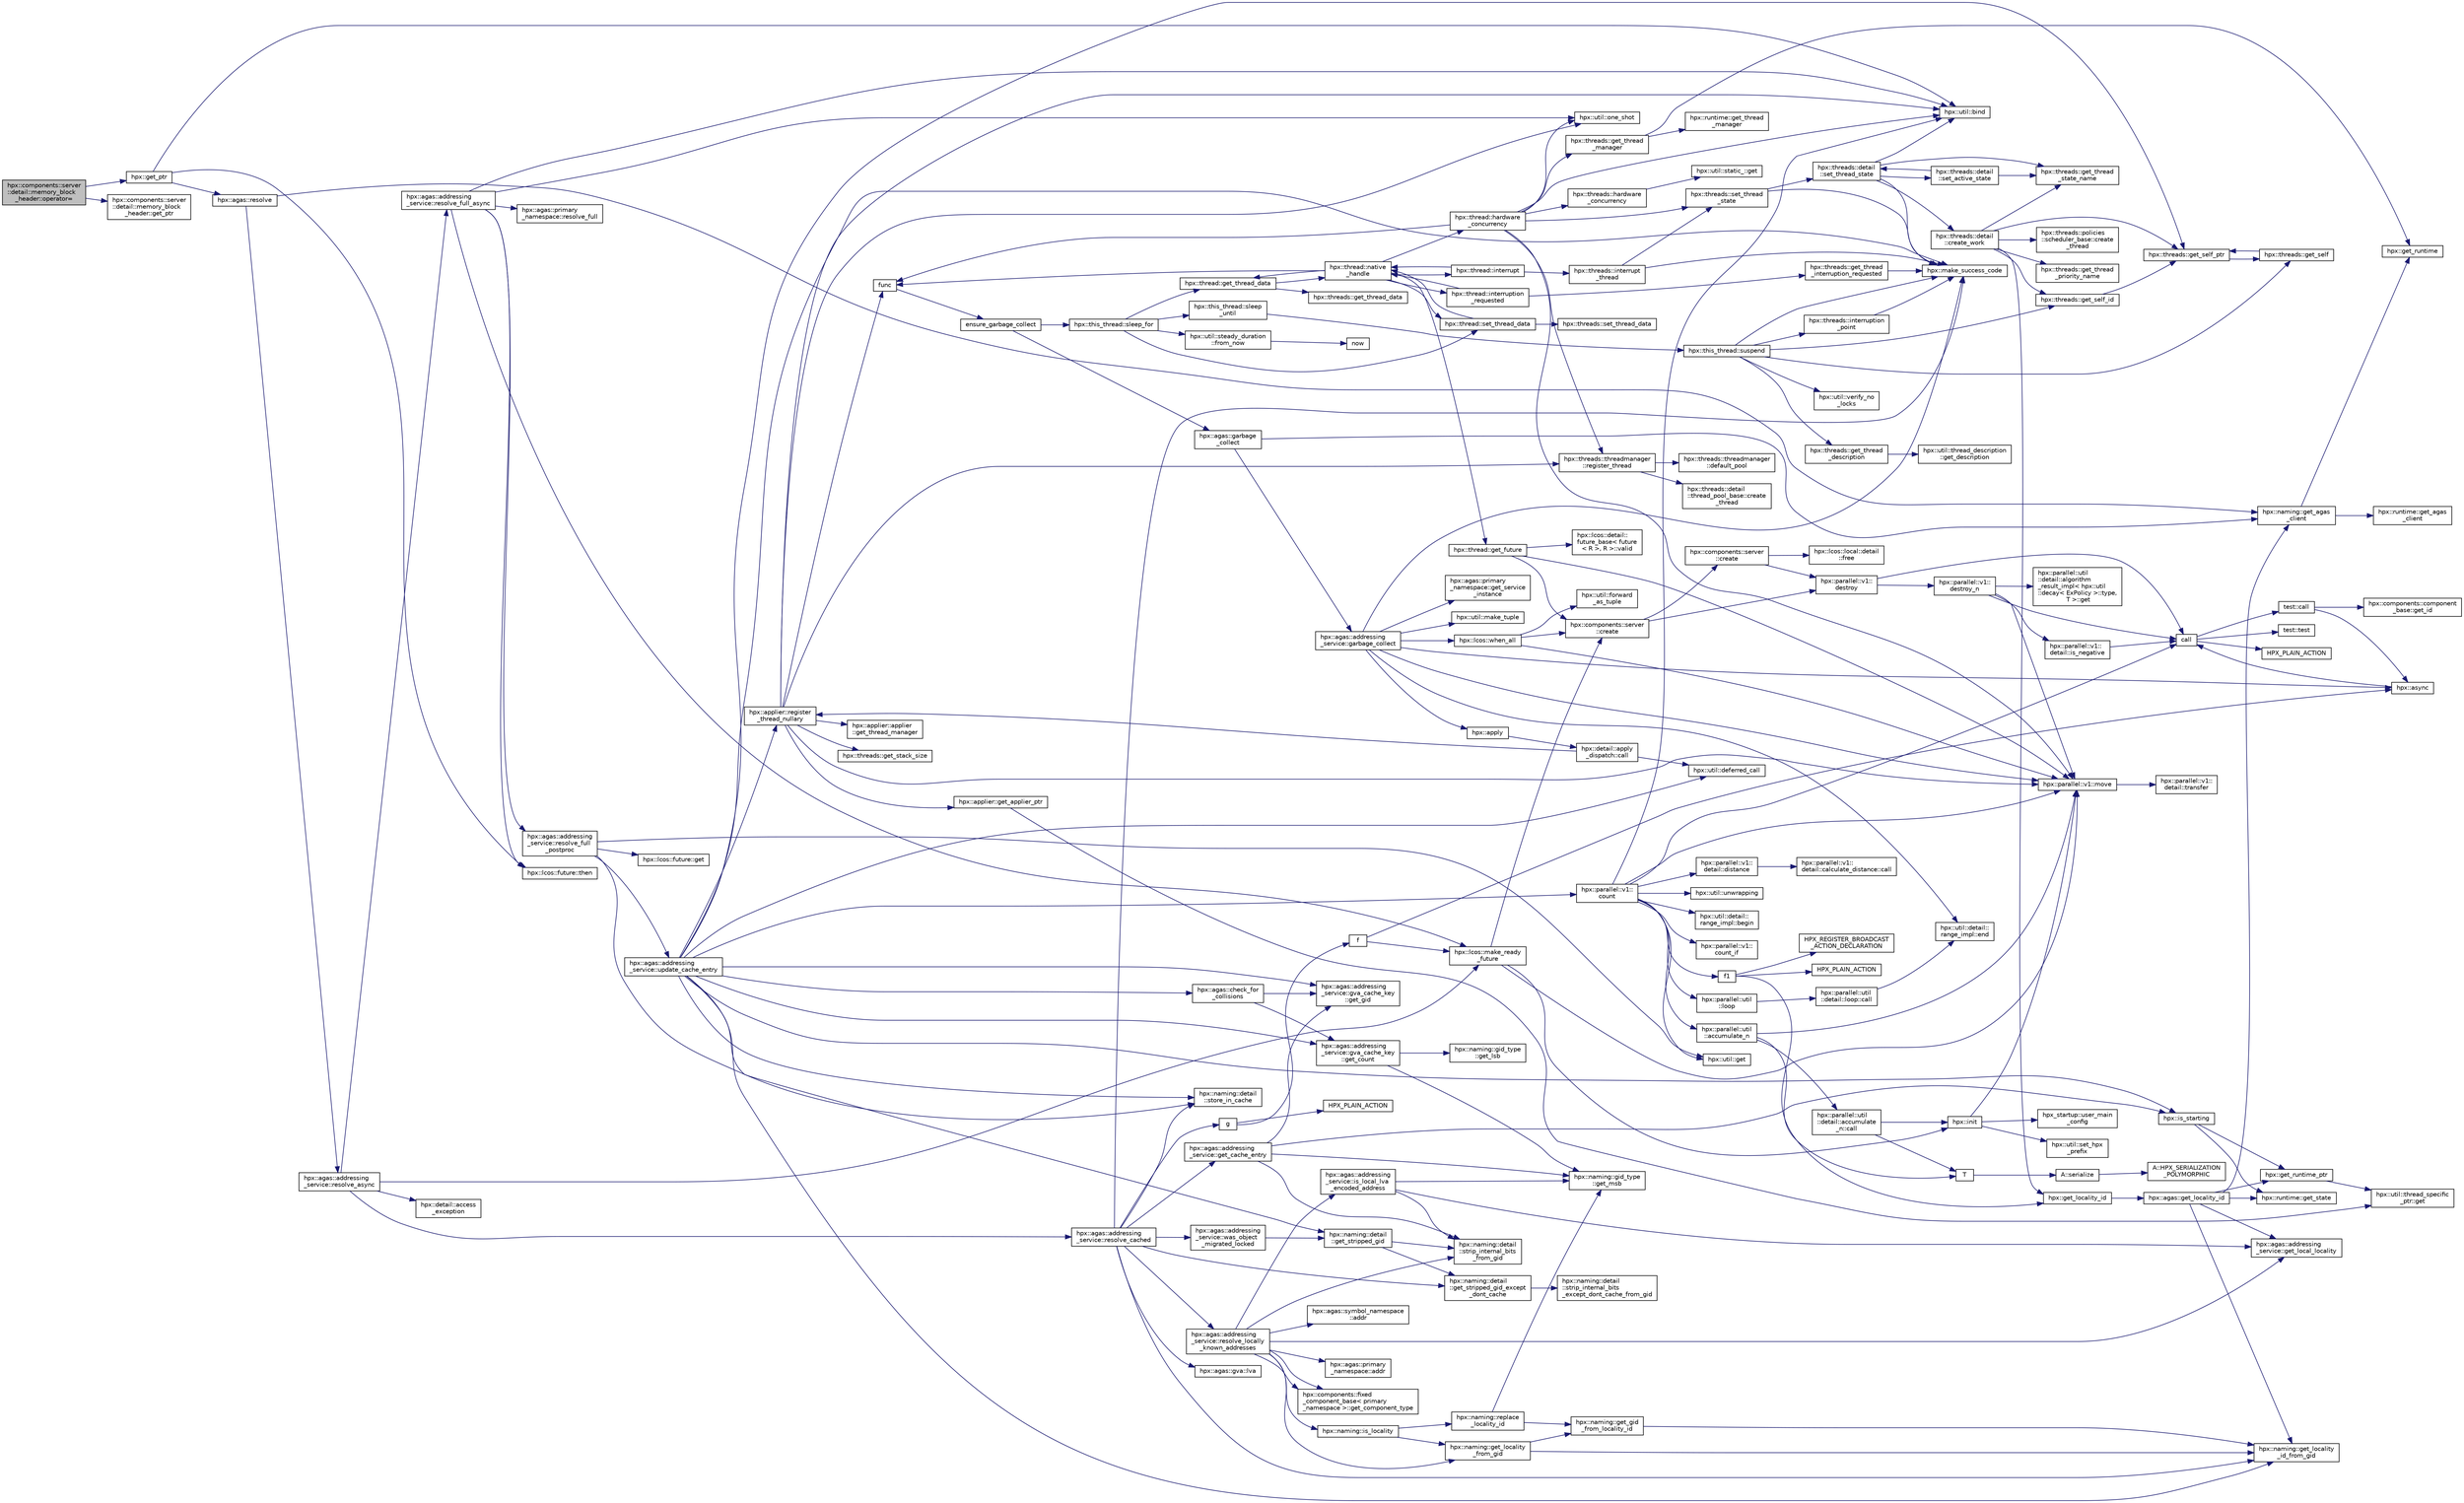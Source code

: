 digraph "hpx::components::server::detail::memory_block_header::operator="
{
  edge [fontname="Helvetica",fontsize="10",labelfontname="Helvetica",labelfontsize="10"];
  node [fontname="Helvetica",fontsize="10",shape=record];
  rankdir="LR";
  Node596 [label="hpx::components::server\l::detail::memory_block\l_header::operator=",height=0.2,width=0.4,color="black", fillcolor="grey75", style="filled", fontcolor="black"];
  Node596 -> Node597 [color="midnightblue",fontsize="10",style="solid",fontname="Helvetica"];
  Node597 [label="hpx::get_ptr",height=0.2,width=0.4,color="black", fillcolor="white", style="filled",URL="$d8/d83/namespacehpx.html#aeb814737de830a2e8e340ca052d5ebfa",tooltip="Returns a future referring to the pointer to the underlying memory of a component. "];
  Node597 -> Node598 [color="midnightblue",fontsize="10",style="solid",fontname="Helvetica"];
  Node598 [label="hpx::agas::resolve",height=0.2,width=0.4,color="black", fillcolor="white", style="filled",URL="$dc/d54/namespacehpx_1_1agas.html#aa3252ce39fbc229439bb0d85875b01fb"];
  Node598 -> Node599 [color="midnightblue",fontsize="10",style="solid",fontname="Helvetica"];
  Node599 [label="hpx::naming::get_agas\l_client",height=0.2,width=0.4,color="black", fillcolor="white", style="filled",URL="$d4/dc9/namespacehpx_1_1naming.html#a0408fffd5d34b620712a801b0ae3b032"];
  Node599 -> Node600 [color="midnightblue",fontsize="10",style="solid",fontname="Helvetica"];
  Node600 [label="hpx::get_runtime",height=0.2,width=0.4,color="black", fillcolor="white", style="filled",URL="$d8/d83/namespacehpx.html#aef902cc6c7dd3b9fbadf34d1e850a070"];
  Node599 -> Node601 [color="midnightblue",fontsize="10",style="solid",fontname="Helvetica"];
  Node601 [label="hpx::runtime::get_agas\l_client",height=0.2,width=0.4,color="black", fillcolor="white", style="filled",URL="$d0/d7b/classhpx_1_1runtime.html#aeb5dddd30d6b9861669af8ad44d1a96a"];
  Node598 -> Node602 [color="midnightblue",fontsize="10",style="solid",fontname="Helvetica"];
  Node602 [label="hpx::agas::addressing\l_service::resolve_async",height=0.2,width=0.4,color="black", fillcolor="white", style="filled",URL="$db/d58/structhpx_1_1agas_1_1addressing__service.html#a3344990e7d5c255f51bf89a8fb2828eb"];
  Node602 -> Node603 [color="midnightblue",fontsize="10",style="solid",fontname="Helvetica"];
  Node603 [label="hpx::lcos::make_ready\l_future",height=0.2,width=0.4,color="black", fillcolor="white", style="filled",URL="$d2/dc9/namespacehpx_1_1lcos.html#a42997564ddfde91d475b8a2cea8f53e4"];
  Node603 -> Node604 [color="midnightblue",fontsize="10",style="solid",fontname="Helvetica"];
  Node604 [label="hpx::init",height=0.2,width=0.4,color="black", fillcolor="white", style="filled",URL="$d8/d83/namespacehpx.html#a3c694ea960b47c56b33351ba16e3d76b",tooltip="Main entry point for launching the HPX runtime system. "];
  Node604 -> Node605 [color="midnightblue",fontsize="10",style="solid",fontname="Helvetica"];
  Node605 [label="hpx::util::set_hpx\l_prefix",height=0.2,width=0.4,color="black", fillcolor="white", style="filled",URL="$df/dad/namespacehpx_1_1util.html#ae40a23c1ba0a48d9304dcf717a95793e"];
  Node604 -> Node606 [color="midnightblue",fontsize="10",style="solid",fontname="Helvetica"];
  Node606 [label="hpx_startup::user_main\l_config",height=0.2,width=0.4,color="black", fillcolor="white", style="filled",URL="$d3/dd2/namespacehpx__startup.html#aaac571d88bd3912a4225a23eb3261637"];
  Node604 -> Node607 [color="midnightblue",fontsize="10",style="solid",fontname="Helvetica"];
  Node607 [label="hpx::parallel::v1::move",height=0.2,width=0.4,color="black", fillcolor="white", style="filled",URL="$db/db9/namespacehpx_1_1parallel_1_1v1.html#aa7c4ede081ce786c9d1eb1adff495cfc"];
  Node607 -> Node608 [color="midnightblue",fontsize="10",style="solid",fontname="Helvetica"];
  Node608 [label="hpx::parallel::v1::\ldetail::transfer",height=0.2,width=0.4,color="black", fillcolor="white", style="filled",URL="$d2/ddd/namespacehpx_1_1parallel_1_1v1_1_1detail.html#ab1b56a05e1885ca7cc7ffa1804dd2f3c"];
  Node603 -> Node609 [color="midnightblue",fontsize="10",style="solid",fontname="Helvetica"];
  Node609 [label="hpx::components::server\l::create",height=0.2,width=0.4,color="black", fillcolor="white", style="filled",URL="$d2/da2/namespacehpx_1_1components_1_1server.html#ac776c89f3d68ceb910e8cee9fa937ab4",tooltip="Create arrays of components using their default constructor. "];
  Node609 -> Node610 [color="midnightblue",fontsize="10",style="solid",fontname="Helvetica"];
  Node610 [label="hpx::components::server\l::create",height=0.2,width=0.4,color="black", fillcolor="white", style="filled",URL="$d2/da2/namespacehpx_1_1components_1_1server.html#a77d26de181c97b444565e230577981bd"];
  Node610 -> Node611 [color="midnightblue",fontsize="10",style="solid",fontname="Helvetica"];
  Node611 [label="hpx::lcos::local::detail\l::free",height=0.2,width=0.4,color="black", fillcolor="white", style="filled",URL="$d4/dcb/namespacehpx_1_1lcos_1_1local_1_1detail.html#a55a940f019734e9bb045dc123cd80e48"];
  Node610 -> Node612 [color="midnightblue",fontsize="10",style="solid",fontname="Helvetica"];
  Node612 [label="hpx::parallel::v1::\ldestroy",height=0.2,width=0.4,color="black", fillcolor="white", style="filled",URL="$db/db9/namespacehpx_1_1parallel_1_1v1.html#acf303558375048e8a7cc9a2c2e09477f"];
  Node612 -> Node613 [color="midnightblue",fontsize="10",style="solid",fontname="Helvetica"];
  Node613 [label="call",height=0.2,width=0.4,color="black", fillcolor="white", style="filled",URL="$d2/d67/promise__1620_8cpp.html#a58357f0b82bc761e1d0b9091ed563a70"];
  Node613 -> Node614 [color="midnightblue",fontsize="10",style="solid",fontname="Helvetica"];
  Node614 [label="test::test",height=0.2,width=0.4,color="black", fillcolor="white", style="filled",URL="$d8/d89/structtest.html#ab42d5ece712d716b04cb3f686f297a26"];
  Node613 -> Node615 [color="midnightblue",fontsize="10",style="solid",fontname="Helvetica"];
  Node615 [label="HPX_PLAIN_ACTION",height=0.2,width=0.4,color="black", fillcolor="white", style="filled",URL="$d2/d67/promise__1620_8cpp.html#ab96aab827a4b1fcaf66cfe0ba83fef23"];
  Node613 -> Node616 [color="midnightblue",fontsize="10",style="solid",fontname="Helvetica"];
  Node616 [label="test::call",height=0.2,width=0.4,color="black", fillcolor="white", style="filled",URL="$d8/d89/structtest.html#aeb29e7ed6518b9426ccf1344c52620ae"];
  Node616 -> Node617 [color="midnightblue",fontsize="10",style="solid",fontname="Helvetica"];
  Node617 [label="hpx::async",height=0.2,width=0.4,color="black", fillcolor="white", style="filled",URL="$d8/d83/namespacehpx.html#acb7d8e37b73b823956ce144f9a57eaa4"];
  Node617 -> Node613 [color="midnightblue",fontsize="10",style="solid",fontname="Helvetica"];
  Node616 -> Node618 [color="midnightblue",fontsize="10",style="solid",fontname="Helvetica"];
  Node618 [label="hpx::components::component\l_base::get_id",height=0.2,width=0.4,color="black", fillcolor="white", style="filled",URL="$d2/de6/classhpx_1_1components_1_1component__base.html#a4c8fd93514039bdf01c48d66d82b19cd"];
  Node612 -> Node619 [color="midnightblue",fontsize="10",style="solid",fontname="Helvetica"];
  Node619 [label="hpx::parallel::v1::\ldestroy_n",height=0.2,width=0.4,color="black", fillcolor="white", style="filled",URL="$db/db9/namespacehpx_1_1parallel_1_1v1.html#a71d0691132a300690163f5636bcd5bd3"];
  Node619 -> Node620 [color="midnightblue",fontsize="10",style="solid",fontname="Helvetica"];
  Node620 [label="hpx::parallel::v1::\ldetail::is_negative",height=0.2,width=0.4,color="black", fillcolor="white", style="filled",URL="$d2/ddd/namespacehpx_1_1parallel_1_1v1_1_1detail.html#adf2e40fc4b20ad0fd442ee3118a4d527"];
  Node620 -> Node613 [color="midnightblue",fontsize="10",style="solid",fontname="Helvetica"];
  Node619 -> Node621 [color="midnightblue",fontsize="10",style="solid",fontname="Helvetica"];
  Node621 [label="hpx::parallel::util\l::detail::algorithm\l_result_impl\< hpx::util\l::decay\< ExPolicy \>::type,\l T \>::get",height=0.2,width=0.4,color="black", fillcolor="white", style="filled",URL="$d2/d42/structhpx_1_1parallel_1_1util_1_1detail_1_1algorithm__result__impl.html#ab5b051e8ec74eff5e0e62fd63f5d377e"];
  Node619 -> Node607 [color="midnightblue",fontsize="10",style="solid",fontname="Helvetica"];
  Node619 -> Node613 [color="midnightblue",fontsize="10",style="solid",fontname="Helvetica"];
  Node609 -> Node612 [color="midnightblue",fontsize="10",style="solid",fontname="Helvetica"];
  Node603 -> Node607 [color="midnightblue",fontsize="10",style="solid",fontname="Helvetica"];
  Node602 -> Node622 [color="midnightblue",fontsize="10",style="solid",fontname="Helvetica"];
  Node622 [label="hpx::agas::addressing\l_service::resolve_cached",height=0.2,width=0.4,color="black", fillcolor="white", style="filled",URL="$db/d58/structhpx_1_1agas_1_1addressing__service.html#a187ac62b4a4b7c1b98b75979357f07a9"];
  Node622 -> Node623 [color="midnightblue",fontsize="10",style="solid",fontname="Helvetica"];
  Node623 [label="hpx::naming::detail\l::get_stripped_gid_except\l_dont_cache",height=0.2,width=0.4,color="black", fillcolor="white", style="filled",URL="$d5/d18/namespacehpx_1_1naming_1_1detail.html#a1ab848588112d0f7fac377a15692c9cc"];
  Node623 -> Node624 [color="midnightblue",fontsize="10",style="solid",fontname="Helvetica"];
  Node624 [label="hpx::naming::detail\l::strip_internal_bits\l_except_dont_cache_from_gid",height=0.2,width=0.4,color="black", fillcolor="white", style="filled",URL="$d5/d18/namespacehpx_1_1naming_1_1detail.html#aabeb51a92376c6bfb9cf31bf9ff0c4cc"];
  Node622 -> Node625 [color="midnightblue",fontsize="10",style="solid",fontname="Helvetica"];
  Node625 [label="hpx::agas::addressing\l_service::resolve_locally\l_known_addresses",height=0.2,width=0.4,color="black", fillcolor="white", style="filled",URL="$db/d58/structhpx_1_1agas_1_1addressing__service.html#afb44b2c86524b47d1431d9d66524075c"];
  Node625 -> Node626 [color="midnightblue",fontsize="10",style="solid",fontname="Helvetica"];
  Node626 [label="hpx::naming::detail\l::strip_internal_bits\l_from_gid",height=0.2,width=0.4,color="black", fillcolor="white", style="filled",URL="$d5/d18/namespacehpx_1_1naming_1_1detail.html#a95cca4d4bc82a9da3e804b225b03dfaf"];
  Node625 -> Node627 [color="midnightblue",fontsize="10",style="solid",fontname="Helvetica"];
  Node627 [label="hpx::agas::addressing\l_service::is_local_lva\l_encoded_address",height=0.2,width=0.4,color="black", fillcolor="white", style="filled",URL="$db/d58/structhpx_1_1agas_1_1addressing__service.html#af9469c8740aeb898ce6937e2d0e57095"];
  Node627 -> Node626 [color="midnightblue",fontsize="10",style="solid",fontname="Helvetica"];
  Node627 -> Node628 [color="midnightblue",fontsize="10",style="solid",fontname="Helvetica"];
  Node628 [label="hpx::agas::addressing\l_service::get_local_locality",height=0.2,width=0.4,color="black", fillcolor="white", style="filled",URL="$db/d58/structhpx_1_1agas_1_1addressing__service.html#ab52c19a37c2a7a006c6c15f90ad0539c"];
  Node627 -> Node629 [color="midnightblue",fontsize="10",style="solid",fontname="Helvetica"];
  Node629 [label="hpx::naming::gid_type\l::get_msb",height=0.2,width=0.4,color="black", fillcolor="white", style="filled",URL="$d3/d67/structhpx_1_1naming_1_1gid__type.html#a31d0fb49a563fb184fecaabdced4dcd9"];
  Node625 -> Node628 [color="midnightblue",fontsize="10",style="solid",fontname="Helvetica"];
  Node625 -> Node630 [color="midnightblue",fontsize="10",style="solid",fontname="Helvetica"];
  Node630 [label="hpx::naming::is_locality",height=0.2,width=0.4,color="black", fillcolor="white", style="filled",URL="$d4/dc9/namespacehpx_1_1naming.html#a960045d29982b0fda774809643cf2be8"];
  Node630 -> Node631 [color="midnightblue",fontsize="10",style="solid",fontname="Helvetica"];
  Node631 [label="hpx::naming::get_locality\l_from_gid",height=0.2,width=0.4,color="black", fillcolor="white", style="filled",URL="$d4/dc9/namespacehpx_1_1naming.html#a0b1c0ab6510a7a869fa4e3c7717748e5"];
  Node631 -> Node632 [color="midnightblue",fontsize="10",style="solid",fontname="Helvetica"];
  Node632 [label="hpx::naming::get_gid\l_from_locality_id",height=0.2,width=0.4,color="black", fillcolor="white", style="filled",URL="$d4/dc9/namespacehpx_1_1naming.html#ae50a3ecdb5854b6a25a556ebc9830541"];
  Node632 -> Node633 [color="midnightblue",fontsize="10",style="solid",fontname="Helvetica"];
  Node633 [label="hpx::naming::get_locality\l_id_from_gid",height=0.2,width=0.4,color="black", fillcolor="white", style="filled",URL="$d4/dc9/namespacehpx_1_1naming.html#a7fd43037784560bd04fda9b49e33529f"];
  Node631 -> Node633 [color="midnightblue",fontsize="10",style="solid",fontname="Helvetica"];
  Node630 -> Node634 [color="midnightblue",fontsize="10",style="solid",fontname="Helvetica"];
  Node634 [label="hpx::naming::replace\l_locality_id",height=0.2,width=0.4,color="black", fillcolor="white", style="filled",URL="$d4/dc9/namespacehpx_1_1naming.html#a27ed9275dccbd5fb677b350f040c21b4"];
  Node634 -> Node632 [color="midnightblue",fontsize="10",style="solid",fontname="Helvetica"];
  Node634 -> Node629 [color="midnightblue",fontsize="10",style="solid",fontname="Helvetica"];
  Node625 -> Node631 [color="midnightblue",fontsize="10",style="solid",fontname="Helvetica"];
  Node625 -> Node635 [color="midnightblue",fontsize="10",style="solid",fontname="Helvetica"];
  Node635 [label="hpx::agas::primary\l_namespace::addr",height=0.2,width=0.4,color="black", fillcolor="white", style="filled",URL="$d1/d43/structhpx_1_1agas_1_1primary__namespace.html#ab71d11675989acee54e82f6d1956a77c"];
  Node625 -> Node636 [color="midnightblue",fontsize="10",style="solid",fontname="Helvetica"];
  Node636 [label="hpx::components::fixed\l_component_base\< primary\l_namespace \>::get_component_type",height=0.2,width=0.4,color="black", fillcolor="white", style="filled",URL="$df/dfd/classhpx_1_1components_1_1fixed__component__base.html#aa87dbc5aad4f2ee3f9b8f62c6981a8c2"];
  Node625 -> Node637 [color="midnightblue",fontsize="10",style="solid",fontname="Helvetica"];
  Node637 [label="hpx::agas::symbol_namespace\l::addr",height=0.2,width=0.4,color="black", fillcolor="white", style="filled",URL="$dd/d5e/structhpx_1_1agas_1_1symbol__namespace.html#a2527957c5b5ce9c4842294c8a95d00b4"];
  Node625 -> Node636 [color="midnightblue",fontsize="10",style="solid",fontname="Helvetica"];
  Node622 -> Node638 [color="midnightblue",fontsize="10",style="solid",fontname="Helvetica"];
  Node638 [label="hpx::make_success_code",height=0.2,width=0.4,color="black", fillcolor="white", style="filled",URL="$d8/d83/namespacehpx.html#a0e8512a8f49e2a6c8185061181419d8f",tooltip="Returns error_code(hpx::success, \"success\", mode). "];
  Node622 -> Node639 [color="midnightblue",fontsize="10",style="solid",fontname="Helvetica"];
  Node639 [label="hpx::naming::detail\l::store_in_cache",height=0.2,width=0.4,color="black", fillcolor="white", style="filled",URL="$d5/d18/namespacehpx_1_1naming_1_1detail.html#a58e1ddcbd72ed4042377e11f32abf3fa"];
  Node622 -> Node633 [color="midnightblue",fontsize="10",style="solid",fontname="Helvetica"];
  Node622 -> Node640 [color="midnightblue",fontsize="10",style="solid",fontname="Helvetica"];
  Node640 [label="hpx::agas::addressing\l_service::was_object\l_migrated_locked",height=0.2,width=0.4,color="black", fillcolor="white", style="filled",URL="$db/d58/structhpx_1_1agas_1_1addressing__service.html#aade8c179c3866b1212fe6439b586ace1",tooltip="Maintain list of migrated objects. "];
  Node640 -> Node641 [color="midnightblue",fontsize="10",style="solid",fontname="Helvetica"];
  Node641 [label="hpx::naming::detail\l::get_stripped_gid",height=0.2,width=0.4,color="black", fillcolor="white", style="filled",URL="$d5/d18/namespacehpx_1_1naming_1_1detail.html#ad3a849cb7ebd5dccf9aefadccc21dd89"];
  Node641 -> Node626 [color="midnightblue",fontsize="10",style="solid",fontname="Helvetica"];
  Node641 -> Node623 [color="midnightblue",fontsize="10",style="solid",fontname="Helvetica"];
  Node622 -> Node642 [color="midnightblue",fontsize="10",style="solid",fontname="Helvetica"];
  Node642 [label="g",height=0.2,width=0.4,color="black", fillcolor="white", style="filled",URL="$da/d17/cxx11__noexcept_8cpp.html#a96f5ebe659f57f5faa7343c54f8ea39a"];
  Node642 -> Node643 [color="midnightblue",fontsize="10",style="solid",fontname="Helvetica"];
  Node643 [label="f",height=0.2,width=0.4,color="black", fillcolor="white", style="filled",URL="$d4/d13/async__unwrap__1037_8cpp.html#a02a6b0b4f77af9f69a841dc8262b0cd0"];
  Node643 -> Node617 [color="midnightblue",fontsize="10",style="solid",fontname="Helvetica"];
  Node643 -> Node603 [color="midnightblue",fontsize="10",style="solid",fontname="Helvetica"];
  Node642 -> Node644 [color="midnightblue",fontsize="10",style="solid",fontname="Helvetica"];
  Node644 [label="HPX_PLAIN_ACTION",height=0.2,width=0.4,color="black", fillcolor="white", style="filled",URL="$d4/d13/async__unwrap__1037_8cpp.html#ab5991a65409f0229f564e4935bd7b979"];
  Node622 -> Node645 [color="midnightblue",fontsize="10",style="solid",fontname="Helvetica"];
  Node645 [label="hpx::agas::addressing\l_service::get_cache_entry",height=0.2,width=0.4,color="black", fillcolor="white", style="filled",URL="$db/d58/structhpx_1_1agas_1_1addressing__service.html#aa49e358ece0734e36829a90603b51c63"];
  Node645 -> Node646 [color="midnightblue",fontsize="10",style="solid",fontname="Helvetica"];
  Node646 [label="hpx::is_starting",height=0.2,width=0.4,color="black", fillcolor="white", style="filled",URL="$d8/d83/namespacehpx.html#ab3ff61647293cfe9b7c3060fee8445a5",tooltip="Test whether the runtime system is currently being started. "];
  Node646 -> Node647 [color="midnightblue",fontsize="10",style="solid",fontname="Helvetica"];
  Node647 [label="hpx::get_runtime_ptr",height=0.2,width=0.4,color="black", fillcolor="white", style="filled",URL="$d8/d83/namespacehpx.html#af29daf2bb3e01b4d6495a1742b6cce64"];
  Node647 -> Node648 [color="midnightblue",fontsize="10",style="solid",fontname="Helvetica"];
  Node648 [label="hpx::util::thread_specific\l_ptr::get",height=0.2,width=0.4,color="black", fillcolor="white", style="filled",URL="$d4/d4c/structhpx_1_1util_1_1thread__specific__ptr.html#a3b27d8520710478aa41d1f74206bdba9"];
  Node646 -> Node649 [color="midnightblue",fontsize="10",style="solid",fontname="Helvetica"];
  Node649 [label="hpx::runtime::get_state",height=0.2,width=0.4,color="black", fillcolor="white", style="filled",URL="$d0/d7b/classhpx_1_1runtime.html#ab405f80e060dac95d624520f38b0524c"];
  Node645 -> Node626 [color="midnightblue",fontsize="10",style="solid",fontname="Helvetica"];
  Node645 -> Node629 [color="midnightblue",fontsize="10",style="solid",fontname="Helvetica"];
  Node645 -> Node650 [color="midnightblue",fontsize="10",style="solid",fontname="Helvetica"];
  Node650 [label="hpx::agas::addressing\l_service::gva_cache_key\l::get_gid",height=0.2,width=0.4,color="black", fillcolor="white", style="filled",URL="$d0/d9c/structhpx_1_1agas_1_1addressing__service_1_1gva__cache__key.html#a708ed959cf225ceef95f3328a99e29ff"];
  Node622 -> Node651 [color="midnightblue",fontsize="10",style="solid",fontname="Helvetica"];
  Node651 [label="hpx::agas::gva::lva",height=0.2,width=0.4,color="black", fillcolor="white", style="filled",URL="$dc/d8a/structhpx_1_1agas_1_1gva.html#aea2401483cd9320a0a8ca504e79e076b"];
  Node602 -> Node652 [color="midnightblue",fontsize="10",style="solid",fontname="Helvetica"];
  Node652 [label="hpx::detail::access\l_exception",height=0.2,width=0.4,color="black", fillcolor="white", style="filled",URL="$d5/dbe/namespacehpx_1_1detail.html#ad5b3b2c9c75cdd2d75f4473c03230643"];
  Node602 -> Node653 [color="midnightblue",fontsize="10",style="solid",fontname="Helvetica"];
  Node653 [label="hpx::agas::addressing\l_service::resolve_full_async",height=0.2,width=0.4,color="black", fillcolor="white", style="filled",URL="$db/d58/structhpx_1_1agas_1_1addressing__service.html#af678e6288e0f302b9c96b813a8e660ef"];
  Node653 -> Node603 [color="midnightblue",fontsize="10",style="solid",fontname="Helvetica"];
  Node653 -> Node654 [color="midnightblue",fontsize="10",style="solid",fontname="Helvetica"];
  Node654 [label="hpx::agas::primary\l_namespace::resolve_full",height=0.2,width=0.4,color="black", fillcolor="white", style="filled",URL="$d1/d43/structhpx_1_1agas_1_1primary__namespace.html#ae7bd476e130fc743397d0d18bb161f74"];
  Node653 -> Node655 [color="midnightblue",fontsize="10",style="solid",fontname="Helvetica"];
  Node655 [label="hpx::lcos::future::then",height=0.2,width=0.4,color="black", fillcolor="white", style="filled",URL="$d0/d33/classhpx_1_1lcos_1_1future.html#a17045dee172c36e208b2cbd400fa8797"];
  Node653 -> Node656 [color="midnightblue",fontsize="10",style="solid",fontname="Helvetica"];
  Node656 [label="hpx::util::bind",height=0.2,width=0.4,color="black", fillcolor="white", style="filled",URL="$df/dad/namespacehpx_1_1util.html#ad844caedf82a0173d6909d910c3e48c6"];
  Node653 -> Node657 [color="midnightblue",fontsize="10",style="solid",fontname="Helvetica"];
  Node657 [label="hpx::util::one_shot",height=0.2,width=0.4,color="black", fillcolor="white", style="filled",URL="$df/dad/namespacehpx_1_1util.html#a273e61be42a72415291e0ec0a4f28c7a"];
  Node653 -> Node658 [color="midnightblue",fontsize="10",style="solid",fontname="Helvetica"];
  Node658 [label="hpx::agas::addressing\l_service::resolve_full\l_postproc",height=0.2,width=0.4,color="black", fillcolor="white", style="filled",URL="$db/d58/structhpx_1_1agas_1_1addressing__service.html#a9adf9683a9e200a15224e7c04f8d6339"];
  Node658 -> Node659 [color="midnightblue",fontsize="10",style="solid",fontname="Helvetica"];
  Node659 [label="hpx::util::get",height=0.2,width=0.4,color="black", fillcolor="white", style="filled",URL="$df/dad/namespacehpx_1_1util.html#a5cbd3c41f03f4d4acaedaa4777e3cc02"];
  Node658 -> Node660 [color="midnightblue",fontsize="10",style="solid",fontname="Helvetica"];
  Node660 [label="hpx::lcos::future::get",height=0.2,width=0.4,color="black", fillcolor="white", style="filled",URL="$d0/d33/classhpx_1_1lcos_1_1future.html#a8c28269486d5620ac48af349f17bb41c"];
  Node658 -> Node639 [color="midnightblue",fontsize="10",style="solid",fontname="Helvetica"];
  Node658 -> Node661 [color="midnightblue",fontsize="10",style="solid",fontname="Helvetica"];
  Node661 [label="hpx::agas::addressing\l_service::update_cache_entry",height=0.2,width=0.4,color="black", fillcolor="white", style="filled",URL="$db/d58/structhpx_1_1agas_1_1addressing__service.html#ab49f7530592fc5c804c94720b8ffd61d"];
  Node661 -> Node638 [color="midnightblue",fontsize="10",style="solid",fontname="Helvetica"];
  Node661 -> Node639 [color="midnightblue",fontsize="10",style="solid",fontname="Helvetica"];
  Node661 -> Node641 [color="midnightblue",fontsize="10",style="solid",fontname="Helvetica"];
  Node661 -> Node633 [color="midnightblue",fontsize="10",style="solid",fontname="Helvetica"];
  Node661 -> Node662 [color="midnightblue",fontsize="10",style="solid",fontname="Helvetica"];
  Node662 [label="hpx::threads::get_self_ptr",height=0.2,width=0.4,color="black", fillcolor="white", style="filled",URL="$d7/d28/namespacehpx_1_1threads.html#a22877ae347ad884cde3a51397dad6c53"];
  Node662 -> Node663 [color="midnightblue",fontsize="10",style="solid",fontname="Helvetica"];
  Node663 [label="hpx::threads::get_self",height=0.2,width=0.4,color="black", fillcolor="white", style="filled",URL="$d7/d28/namespacehpx_1_1threads.html#a07daf4d6d29233f20d66d41ab7b5b8e8"];
  Node663 -> Node662 [color="midnightblue",fontsize="10",style="solid",fontname="Helvetica"];
  Node661 -> Node646 [color="midnightblue",fontsize="10",style="solid",fontname="Helvetica"];
  Node661 -> Node664 [color="midnightblue",fontsize="10",style="solid",fontname="Helvetica"];
  Node664 [label="hpx::applier::register\l_thread_nullary",height=0.2,width=0.4,color="black", fillcolor="white", style="filled",URL="$d8/dcb/namespacehpx_1_1applier.html#a401cd1145927e58d74d1eb52aaccd936"];
  Node664 -> Node665 [color="midnightblue",fontsize="10",style="solid",fontname="Helvetica"];
  Node665 [label="hpx::applier::get_applier_ptr",height=0.2,width=0.4,color="black", fillcolor="white", style="filled",URL="$d8/dcb/namespacehpx_1_1applier.html#a617483cf2b77ad3a0aa428ade7b35299"];
  Node665 -> Node648 [color="midnightblue",fontsize="10",style="solid",fontname="Helvetica"];
  Node664 -> Node666 [color="midnightblue",fontsize="10",style="solid",fontname="Helvetica"];
  Node666 [label="func",height=0.2,width=0.4,color="black", fillcolor="white", style="filled",URL="$d8/dfd/id__type__ref__counting__1032_8cpp.html#ab811b86ea5107ffb3351fcaa29d2c652"];
  Node666 -> Node667 [color="midnightblue",fontsize="10",style="solid",fontname="Helvetica"];
  Node667 [label="ensure_garbage_collect",height=0.2,width=0.4,color="black", fillcolor="white", style="filled",URL="$d8/dfd/id__type__ref__counting__1032_8cpp.html#a5264b94bf7c262ac0e521fb290d476d5"];
  Node667 -> Node668 [color="midnightblue",fontsize="10",style="solid",fontname="Helvetica"];
  Node668 [label="hpx::this_thread::sleep_for",height=0.2,width=0.4,color="black", fillcolor="white", style="filled",URL="$d9/d52/namespacehpx_1_1this__thread.html#afc042a5a5fa52eef2d1d177a343435cf"];
  Node668 -> Node669 [color="midnightblue",fontsize="10",style="solid",fontname="Helvetica"];
  Node669 [label="hpx::this_thread::sleep\l_until",height=0.2,width=0.4,color="black", fillcolor="white", style="filled",URL="$d9/d52/namespacehpx_1_1this__thread.html#ae12a853980115b23ff0ab8ca06622658"];
  Node669 -> Node670 [color="midnightblue",fontsize="10",style="solid",fontname="Helvetica"];
  Node670 [label="hpx::this_thread::suspend",height=0.2,width=0.4,color="black", fillcolor="white", style="filled",URL="$d9/d52/namespacehpx_1_1this__thread.html#aca220026fb3014c0881d129fe31c0073"];
  Node670 -> Node663 [color="midnightblue",fontsize="10",style="solid",fontname="Helvetica"];
  Node670 -> Node671 [color="midnightblue",fontsize="10",style="solid",fontname="Helvetica"];
  Node671 [label="hpx::threads::get_self_id",height=0.2,width=0.4,color="black", fillcolor="white", style="filled",URL="$d7/d28/namespacehpx_1_1threads.html#afafe0f900b9fac3d4ed3c747625c1cfe"];
  Node671 -> Node662 [color="midnightblue",fontsize="10",style="solid",fontname="Helvetica"];
  Node670 -> Node672 [color="midnightblue",fontsize="10",style="solid",fontname="Helvetica"];
  Node672 [label="hpx::threads::interruption\l_point",height=0.2,width=0.4,color="black", fillcolor="white", style="filled",URL="$d7/d28/namespacehpx_1_1threads.html#ada6ec56a12b050707311d8c628089059"];
  Node672 -> Node638 [color="midnightblue",fontsize="10",style="solid",fontname="Helvetica"];
  Node670 -> Node673 [color="midnightblue",fontsize="10",style="solid",fontname="Helvetica"];
  Node673 [label="hpx::util::verify_no\l_locks",height=0.2,width=0.4,color="black", fillcolor="white", style="filled",URL="$df/dad/namespacehpx_1_1util.html#ae0e1837ee6f09b79b26c2e788d2e9fc9"];
  Node670 -> Node674 [color="midnightblue",fontsize="10",style="solid",fontname="Helvetica"];
  Node674 [label="hpx::threads::get_thread\l_description",height=0.2,width=0.4,color="black", fillcolor="white", style="filled",URL="$d7/d28/namespacehpx_1_1threads.html#a42fc18a7a680f4e8bc633a4b4c956701"];
  Node674 -> Node675 [color="midnightblue",fontsize="10",style="solid",fontname="Helvetica"];
  Node675 [label="hpx::util::thread_description\l::get_description",height=0.2,width=0.4,color="black", fillcolor="white", style="filled",URL="$df/d9e/structhpx_1_1util_1_1thread__description.html#a8c834e14eca6eb228188022577f9f952"];
  Node670 -> Node638 [color="midnightblue",fontsize="10",style="solid",fontname="Helvetica"];
  Node668 -> Node676 [color="midnightblue",fontsize="10",style="solid",fontname="Helvetica"];
  Node676 [label="hpx::util::steady_duration\l::from_now",height=0.2,width=0.4,color="black", fillcolor="white", style="filled",URL="$d9/d4f/classhpx_1_1util_1_1steady__duration.html#a0132206d767cd0f7395507b40111a153"];
  Node676 -> Node677 [color="midnightblue",fontsize="10",style="solid",fontname="Helvetica"];
  Node677 [label="now",height=0.2,width=0.4,color="black", fillcolor="white", style="filled",URL="$de/db3/1d__stencil__1__omp_8cpp.html#a89e9667753dccfac455bd37a7a3a7b16"];
  Node668 -> Node678 [color="midnightblue",fontsize="10",style="solid",fontname="Helvetica"];
  Node678 [label="hpx::thread::get_thread_data",height=0.2,width=0.4,color="black", fillcolor="white", style="filled",URL="$de/d9b/classhpx_1_1thread.html#a4535ef82cec3b953d2c941d20e3e3904"];
  Node678 -> Node679 [color="midnightblue",fontsize="10",style="solid",fontname="Helvetica"];
  Node679 [label="hpx::threads::get_thread_data",height=0.2,width=0.4,color="black", fillcolor="white", style="filled",URL="$d7/d28/namespacehpx_1_1threads.html#a8737931ff6303807225f735b2b384ae4"];
  Node678 -> Node680 [color="midnightblue",fontsize="10",style="solid",fontname="Helvetica"];
  Node680 [label="hpx::thread::native\l_handle",height=0.2,width=0.4,color="black", fillcolor="white", style="filled",URL="$de/d9b/classhpx_1_1thread.html#acf48190d264ab64c1c4ec99d0b421b5a"];
  Node680 -> Node681 [color="midnightblue",fontsize="10",style="solid",fontname="Helvetica"];
  Node681 [label="hpx::thread::hardware\l_concurrency",height=0.2,width=0.4,color="black", fillcolor="white", style="filled",URL="$de/d9b/classhpx_1_1thread.html#a8e4fff210e02485ba493bc3a2a956c03"];
  Node681 -> Node682 [color="midnightblue",fontsize="10",style="solid",fontname="Helvetica"];
  Node682 [label="hpx::threads::hardware\l_concurrency",height=0.2,width=0.4,color="black", fillcolor="white", style="filled",URL="$d7/d28/namespacehpx_1_1threads.html#aa8752a235478d2ad7b5ac467b63ab527"];
  Node682 -> Node683 [color="midnightblue",fontsize="10",style="solid",fontname="Helvetica"];
  Node683 [label="hpx::util::static_::get",height=0.2,width=0.4,color="black", fillcolor="white", style="filled",URL="$d3/dbb/structhpx_1_1util_1_1static__.html#a2967c633948a3bf17a3b5405ef5a8318"];
  Node681 -> Node666 [color="midnightblue",fontsize="10",style="solid",fontname="Helvetica"];
  Node681 -> Node656 [color="midnightblue",fontsize="10",style="solid",fontname="Helvetica"];
  Node681 -> Node657 [color="midnightblue",fontsize="10",style="solid",fontname="Helvetica"];
  Node681 -> Node607 [color="midnightblue",fontsize="10",style="solid",fontname="Helvetica"];
  Node681 -> Node684 [color="midnightblue",fontsize="10",style="solid",fontname="Helvetica"];
  Node684 [label="hpx::threads::get_thread\l_manager",height=0.2,width=0.4,color="black", fillcolor="white", style="filled",URL="$d7/d28/namespacehpx_1_1threads.html#a076973c3a53beadde7d967e22c4f6cce"];
  Node684 -> Node600 [color="midnightblue",fontsize="10",style="solid",fontname="Helvetica"];
  Node684 -> Node685 [color="midnightblue",fontsize="10",style="solid",fontname="Helvetica"];
  Node685 [label="hpx::runtime::get_thread\l_manager",height=0.2,width=0.4,color="black", fillcolor="white", style="filled",URL="$d0/d7b/classhpx_1_1runtime.html#a865b12d57fcd44a8d3dda3e35414f563"];
  Node681 -> Node686 [color="midnightblue",fontsize="10",style="solid",fontname="Helvetica"];
  Node686 [label="hpx::threads::threadmanager\l::register_thread",height=0.2,width=0.4,color="black", fillcolor="white", style="filled",URL="$d5/daa/classhpx_1_1threads_1_1threadmanager.html#a7f79c7578e08a60ca45eb276ce8133d8"];
  Node686 -> Node687 [color="midnightblue",fontsize="10",style="solid",fontname="Helvetica"];
  Node687 [label="hpx::threads::threadmanager\l::default_pool",height=0.2,width=0.4,color="black", fillcolor="white", style="filled",URL="$d5/daa/classhpx_1_1threads_1_1threadmanager.html#a851f067d03b5dd1c5e6a9a6a841e05df"];
  Node686 -> Node688 [color="midnightblue",fontsize="10",style="solid",fontname="Helvetica"];
  Node688 [label="hpx::threads::detail\l::thread_pool_base::create\l_thread",height=0.2,width=0.4,color="black", fillcolor="white", style="filled",URL="$de/dae/classhpx_1_1threads_1_1detail_1_1thread__pool__base.html#ad35d3779eef6f4528e62a26d71b34b34"];
  Node681 -> Node689 [color="midnightblue",fontsize="10",style="solid",fontname="Helvetica"];
  Node689 [label="hpx::threads::set_thread\l_state",height=0.2,width=0.4,color="black", fillcolor="white", style="filled",URL="$d7/d28/namespacehpx_1_1threads.html#ac0690ad16ad778bcc79dcd727cc33025",tooltip="Set the thread state of the thread referenced by the thread_id id. "];
  Node689 -> Node638 [color="midnightblue",fontsize="10",style="solid",fontname="Helvetica"];
  Node689 -> Node690 [color="midnightblue",fontsize="10",style="solid",fontname="Helvetica"];
  Node690 [label="hpx::threads::detail\l::set_thread_state",height=0.2,width=0.4,color="black", fillcolor="white", style="filled",URL="$d2/dd1/namespacehpx_1_1threads_1_1detail.html#af85ddc854c4a149bf1738eb1b111b9ab"];
  Node690 -> Node691 [color="midnightblue",fontsize="10",style="solid",fontname="Helvetica"];
  Node691 [label="hpx::threads::get_thread\l_state_name",height=0.2,width=0.4,color="black", fillcolor="white", style="filled",URL="$d7/d28/namespacehpx_1_1threads.html#a26f91ea8d2195f165c033241c5cd11db"];
  Node690 -> Node638 [color="midnightblue",fontsize="10",style="solid",fontname="Helvetica"];
  Node690 -> Node656 [color="midnightblue",fontsize="10",style="solid",fontname="Helvetica"];
  Node690 -> Node692 [color="midnightblue",fontsize="10",style="solid",fontname="Helvetica"];
  Node692 [label="hpx::threads::detail\l::set_active_state",height=0.2,width=0.4,color="black", fillcolor="white", style="filled",URL="$d2/dd1/namespacehpx_1_1threads_1_1detail.html#a45884a5bf04ad66a4f259231a3947e76"];
  Node692 -> Node691 [color="midnightblue",fontsize="10",style="solid",fontname="Helvetica"];
  Node692 -> Node690 [color="midnightblue",fontsize="10",style="solid",fontname="Helvetica"];
  Node690 -> Node693 [color="midnightblue",fontsize="10",style="solid",fontname="Helvetica"];
  Node693 [label="hpx::threads::detail\l::create_work",height=0.2,width=0.4,color="black", fillcolor="white", style="filled",URL="$d2/dd1/namespacehpx_1_1threads_1_1detail.html#ae22384a3c1b1a1940032fad068fb54b1"];
  Node693 -> Node691 [color="midnightblue",fontsize="10",style="solid",fontname="Helvetica"];
  Node693 -> Node694 [color="midnightblue",fontsize="10",style="solid",fontname="Helvetica"];
  Node694 [label="hpx::threads::get_thread\l_priority_name",height=0.2,width=0.4,color="black", fillcolor="white", style="filled",URL="$d7/d28/namespacehpx_1_1threads.html#a9c6b2fec0c1cf5b06ff83ce756ca6d42"];
  Node693 -> Node662 [color="midnightblue",fontsize="10",style="solid",fontname="Helvetica"];
  Node693 -> Node671 [color="midnightblue",fontsize="10",style="solid",fontname="Helvetica"];
  Node693 -> Node695 [color="midnightblue",fontsize="10",style="solid",fontname="Helvetica"];
  Node695 [label="hpx::get_locality_id",height=0.2,width=0.4,color="black", fillcolor="white", style="filled",URL="$d8/d83/namespacehpx.html#a158d7c54a657bb364c1704033010697b",tooltip="Return the number of the locality this function is being called from. "];
  Node695 -> Node696 [color="midnightblue",fontsize="10",style="solid",fontname="Helvetica"];
  Node696 [label="hpx::agas::get_locality_id",height=0.2,width=0.4,color="black", fillcolor="white", style="filled",URL="$dc/d54/namespacehpx_1_1agas.html#a491cc2ddecdf0f1a9129900caa6a4d3e"];
  Node696 -> Node647 [color="midnightblue",fontsize="10",style="solid",fontname="Helvetica"];
  Node696 -> Node649 [color="midnightblue",fontsize="10",style="solid",fontname="Helvetica"];
  Node696 -> Node599 [color="midnightblue",fontsize="10",style="solid",fontname="Helvetica"];
  Node696 -> Node628 [color="midnightblue",fontsize="10",style="solid",fontname="Helvetica"];
  Node696 -> Node633 [color="midnightblue",fontsize="10",style="solid",fontname="Helvetica"];
  Node693 -> Node697 [color="midnightblue",fontsize="10",style="solid",fontname="Helvetica"];
  Node697 [label="hpx::threads::policies\l::scheduler_base::create\l_thread",height=0.2,width=0.4,color="black", fillcolor="white", style="filled",URL="$dd/d7e/structhpx_1_1threads_1_1policies_1_1scheduler__base.html#ad3b05cd7f363cc8e8410ce368c3794e0"];
  Node680 -> Node698 [color="midnightblue",fontsize="10",style="solid",fontname="Helvetica"];
  Node698 [label="hpx::thread::interrupt",height=0.2,width=0.4,color="black", fillcolor="white", style="filled",URL="$de/d9b/classhpx_1_1thread.html#ac34d0d033aa743c476a79dbc2e1a8a39"];
  Node698 -> Node699 [color="midnightblue",fontsize="10",style="solid",fontname="Helvetica"];
  Node699 [label="hpx::threads::interrupt\l_thread",height=0.2,width=0.4,color="black", fillcolor="white", style="filled",URL="$d7/d28/namespacehpx_1_1threads.html#a6bdda1a2aab61b9b13d274b5155d7e73"];
  Node699 -> Node638 [color="midnightblue",fontsize="10",style="solid",fontname="Helvetica"];
  Node699 -> Node689 [color="midnightblue",fontsize="10",style="solid",fontname="Helvetica"];
  Node698 -> Node680 [color="midnightblue",fontsize="10",style="solid",fontname="Helvetica"];
  Node680 -> Node700 [color="midnightblue",fontsize="10",style="solid",fontname="Helvetica"];
  Node700 [label="hpx::thread::interruption\l_requested",height=0.2,width=0.4,color="black", fillcolor="white", style="filled",URL="$de/d9b/classhpx_1_1thread.html#a33276bb4c20bbb0b1978944e18ef71b8"];
  Node700 -> Node701 [color="midnightblue",fontsize="10",style="solid",fontname="Helvetica"];
  Node701 [label="hpx::threads::get_thread\l_interruption_requested",height=0.2,width=0.4,color="black", fillcolor="white", style="filled",URL="$d7/d28/namespacehpx_1_1threads.html#ae64a7fdb8b5c8bac7be0c8282672a03b"];
  Node701 -> Node638 [color="midnightblue",fontsize="10",style="solid",fontname="Helvetica"];
  Node700 -> Node680 [color="midnightblue",fontsize="10",style="solid",fontname="Helvetica"];
  Node680 -> Node702 [color="midnightblue",fontsize="10",style="solid",fontname="Helvetica"];
  Node702 [label="hpx::thread::get_future",height=0.2,width=0.4,color="black", fillcolor="white", style="filled",URL="$de/d9b/classhpx_1_1thread.html#a87fdb0d8da826366fc190ed224900a64"];
  Node702 -> Node703 [color="midnightblue",fontsize="10",style="solid",fontname="Helvetica"];
  Node703 [label="hpx::lcos::detail::\lfuture_base\< future\l\< R \>, R \>::valid",height=0.2,width=0.4,color="black", fillcolor="white", style="filled",URL="$d5/dd7/classhpx_1_1lcos_1_1detail_1_1future__base.html#aaf7beb7374815614363033bd96573e75"];
  Node702 -> Node609 [color="midnightblue",fontsize="10",style="solid",fontname="Helvetica"];
  Node702 -> Node607 [color="midnightblue",fontsize="10",style="solid",fontname="Helvetica"];
  Node680 -> Node678 [color="midnightblue",fontsize="10",style="solid",fontname="Helvetica"];
  Node680 -> Node704 [color="midnightblue",fontsize="10",style="solid",fontname="Helvetica"];
  Node704 [label="hpx::thread::set_thread_data",height=0.2,width=0.4,color="black", fillcolor="white", style="filled",URL="$de/d9b/classhpx_1_1thread.html#a7317a3cf5251f3b33c990449570d4cea"];
  Node704 -> Node705 [color="midnightblue",fontsize="10",style="solid",fontname="Helvetica"];
  Node705 [label="hpx::threads::set_thread_data",height=0.2,width=0.4,color="black", fillcolor="white", style="filled",URL="$d7/d28/namespacehpx_1_1threads.html#a00a625acc149fce3ae38e4340454acf7"];
  Node704 -> Node680 [color="midnightblue",fontsize="10",style="solid",fontname="Helvetica"];
  Node680 -> Node666 [color="midnightblue",fontsize="10",style="solid",fontname="Helvetica"];
  Node668 -> Node704 [color="midnightblue",fontsize="10",style="solid",fontname="Helvetica"];
  Node667 -> Node706 [color="midnightblue",fontsize="10",style="solid",fontname="Helvetica"];
  Node706 [label="hpx::agas::garbage\l_collect",height=0.2,width=0.4,color="black", fillcolor="white", style="filled",URL="$dc/d54/namespacehpx_1_1agas.html#a951337adc4f9bd6df00a50737468e911"];
  Node706 -> Node599 [color="midnightblue",fontsize="10",style="solid",fontname="Helvetica"];
  Node706 -> Node707 [color="midnightblue",fontsize="10",style="solid",fontname="Helvetica"];
  Node707 [label="hpx::agas::addressing\l_service::garbage_collect",height=0.2,width=0.4,color="black", fillcolor="white", style="filled",URL="$db/d58/structhpx_1_1agas_1_1addressing__service.html#a87dcae0eacf6e62d5103ebf516d86f63"];
  Node707 -> Node638 [color="midnightblue",fontsize="10",style="solid",fontname="Helvetica"];
  Node707 -> Node708 [color="midnightblue",fontsize="10",style="solid",fontname="Helvetica"];
  Node708 [label="hpx::agas::primary\l_namespace::get_service\l_instance",height=0.2,width=0.4,color="black", fillcolor="white", style="filled",URL="$d1/d43/structhpx_1_1agas_1_1primary__namespace.html#a7630ff0f30ff8c23b13b4672c5350e2e"];
  Node707 -> Node709 [color="midnightblue",fontsize="10",style="solid",fontname="Helvetica"];
  Node709 [label="hpx::util::make_tuple",height=0.2,width=0.4,color="black", fillcolor="white", style="filled",URL="$df/dad/namespacehpx_1_1util.html#a06fa74211a987d208e013f400a9f5328"];
  Node707 -> Node710 [color="midnightblue",fontsize="10",style="solid",fontname="Helvetica"];
  Node710 [label="hpx::util::detail::\lrange_impl::end",height=0.2,width=0.4,color="black", fillcolor="white", style="filled",URL="$d4/d4a/namespacehpx_1_1util_1_1detail_1_1range__impl.html#afb2ea48b0902f52ee4d8b764807b4316"];
  Node707 -> Node711 [color="midnightblue",fontsize="10",style="solid",fontname="Helvetica"];
  Node711 [label="hpx::apply",height=0.2,width=0.4,color="black", fillcolor="white", style="filled",URL="$d8/d83/namespacehpx.html#aa87762f0db0731d385f3fdfdb25d59fc"];
  Node711 -> Node712 [color="midnightblue",fontsize="10",style="solid",fontname="Helvetica"];
  Node712 [label="hpx::detail::apply\l_dispatch::call",height=0.2,width=0.4,color="black", fillcolor="white", style="filled",URL="$db/de8/structhpx_1_1detail_1_1apply__dispatch.html#a0755fab16d281e74bcff0f8045be9459"];
  Node712 -> Node664 [color="midnightblue",fontsize="10",style="solid",fontname="Helvetica"];
  Node712 -> Node713 [color="midnightblue",fontsize="10",style="solid",fontname="Helvetica"];
  Node713 [label="hpx::util::deferred_call",height=0.2,width=0.4,color="black", fillcolor="white", style="filled",URL="$df/dad/namespacehpx_1_1util.html#acdded623c658a7a3436f7e76bc9d881c"];
  Node707 -> Node607 [color="midnightblue",fontsize="10",style="solid",fontname="Helvetica"];
  Node707 -> Node617 [color="midnightblue",fontsize="10",style="solid",fontname="Helvetica"];
  Node707 -> Node714 [color="midnightblue",fontsize="10",style="solid",fontname="Helvetica"];
  Node714 [label="hpx::lcos::when_all",height=0.2,width=0.4,color="black", fillcolor="white", style="filled",URL="$d2/dc9/namespacehpx_1_1lcos.html#a1a6fb024d8690923fb185d5aee204d54"];
  Node714 -> Node715 [color="midnightblue",fontsize="10",style="solid",fontname="Helvetica"];
  Node715 [label="hpx::util::forward\l_as_tuple",height=0.2,width=0.4,color="black", fillcolor="white", style="filled",URL="$df/dad/namespacehpx_1_1util.html#ab7c31e3f24c3302a4f67b6735a6fa597"];
  Node714 -> Node607 [color="midnightblue",fontsize="10",style="solid",fontname="Helvetica"];
  Node714 -> Node609 [color="midnightblue",fontsize="10",style="solid",fontname="Helvetica"];
  Node664 -> Node656 [color="midnightblue",fontsize="10",style="solid",fontname="Helvetica"];
  Node664 -> Node657 [color="midnightblue",fontsize="10",style="solid",fontname="Helvetica"];
  Node664 -> Node607 [color="midnightblue",fontsize="10",style="solid",fontname="Helvetica"];
  Node664 -> Node716 [color="midnightblue",fontsize="10",style="solid",fontname="Helvetica"];
  Node716 [label="hpx::threads::get_stack_size",height=0.2,width=0.4,color="black", fillcolor="white", style="filled",URL="$d7/d28/namespacehpx_1_1threads.html#af597241b3c2785150be206737ca04aa6",tooltip="The get_stack_size function is part of the thread related API. It. "];
  Node664 -> Node717 [color="midnightblue",fontsize="10",style="solid",fontname="Helvetica"];
  Node717 [label="hpx::applier::applier\l::get_thread_manager",height=0.2,width=0.4,color="black", fillcolor="white", style="filled",URL="$da/dcb/classhpx_1_1applier_1_1applier.html#acc36d583973701e573be39da97bba866",tooltip="Access the thread-manager instance associated with this applier. "];
  Node664 -> Node686 [color="midnightblue",fontsize="10",style="solid",fontname="Helvetica"];
  Node661 -> Node713 [color="midnightblue",fontsize="10",style="solid",fontname="Helvetica"];
  Node661 -> Node718 [color="midnightblue",fontsize="10",style="solid",fontname="Helvetica"];
  Node718 [label="hpx::parallel::v1::\lcount",height=0.2,width=0.4,color="black", fillcolor="white", style="filled",URL="$db/db9/namespacehpx_1_1parallel_1_1v1.html#a19d058114a2bd44801aab4176b188e23"];
  Node718 -> Node719 [color="midnightblue",fontsize="10",style="solid",fontname="Helvetica"];
  Node719 [label="hpx::parallel::v1::\lcount_if",height=0.2,width=0.4,color="black", fillcolor="white", style="filled",URL="$db/db9/namespacehpx_1_1parallel_1_1v1.html#ad836ff017ec208c2d6388a9b47b05ce0"];
  Node718 -> Node720 [color="midnightblue",fontsize="10",style="solid",fontname="Helvetica"];
  Node720 [label="f1",height=0.2,width=0.4,color="black", fillcolor="white", style="filled",URL="$d8/d8b/broadcast_8cpp.html#a1751fbd41f2529b84514a9dbd767959a"];
  Node720 -> Node695 [color="midnightblue",fontsize="10",style="solid",fontname="Helvetica"];
  Node720 -> Node721 [color="midnightblue",fontsize="10",style="solid",fontname="Helvetica"];
  Node721 [label="HPX_PLAIN_ACTION",height=0.2,width=0.4,color="black", fillcolor="white", style="filled",URL="$d8/d8b/broadcast_8cpp.html#a19685a0394ce6a99351f7a679f6eeefc"];
  Node720 -> Node722 [color="midnightblue",fontsize="10",style="solid",fontname="Helvetica"];
  Node722 [label="HPX_REGISTER_BROADCAST\l_ACTION_DECLARATION",height=0.2,width=0.4,color="black", fillcolor="white", style="filled",URL="$d7/d38/addressing__service_8cpp.html#a573d764d9cb34eec46a4bdffcf07875f"];
  Node718 -> Node723 [color="midnightblue",fontsize="10",style="solid",fontname="Helvetica"];
  Node723 [label="hpx::parallel::util\l::loop",height=0.2,width=0.4,color="black", fillcolor="white", style="filled",URL="$df/dc6/namespacehpx_1_1parallel_1_1util.html#a3f434e00f42929aac85debb8c5782213"];
  Node723 -> Node724 [color="midnightblue",fontsize="10",style="solid",fontname="Helvetica"];
  Node724 [label="hpx::parallel::util\l::detail::loop::call",height=0.2,width=0.4,color="black", fillcolor="white", style="filled",URL="$da/d06/structhpx_1_1parallel_1_1util_1_1detail_1_1loop.html#a5c5e8dbda782f09cdb7bc2509e3bf09e"];
  Node724 -> Node710 [color="midnightblue",fontsize="10",style="solid",fontname="Helvetica"];
  Node718 -> Node656 [color="midnightblue",fontsize="10",style="solid",fontname="Helvetica"];
  Node718 -> Node607 [color="midnightblue",fontsize="10",style="solid",fontname="Helvetica"];
  Node718 -> Node659 [color="midnightblue",fontsize="10",style="solid",fontname="Helvetica"];
  Node718 -> Node613 [color="midnightblue",fontsize="10",style="solid",fontname="Helvetica"];
  Node718 -> Node725 [color="midnightblue",fontsize="10",style="solid",fontname="Helvetica"];
  Node725 [label="hpx::parallel::v1::\ldetail::distance",height=0.2,width=0.4,color="black", fillcolor="white", style="filled",URL="$d2/ddd/namespacehpx_1_1parallel_1_1v1_1_1detail.html#a6bea3c6a5f470cad11f27ee6bab4a33f"];
  Node725 -> Node726 [color="midnightblue",fontsize="10",style="solid",fontname="Helvetica"];
  Node726 [label="hpx::parallel::v1::\ldetail::calculate_distance::call",height=0.2,width=0.4,color="black", fillcolor="white", style="filled",URL="$db/dfa/structhpx_1_1parallel_1_1v1_1_1detail_1_1calculate__distance.html#a950a6627830a7d019ac0e734b0a447bf"];
  Node718 -> Node727 [color="midnightblue",fontsize="10",style="solid",fontname="Helvetica"];
  Node727 [label="hpx::util::unwrapping",height=0.2,width=0.4,color="black", fillcolor="white", style="filled",URL="$df/dad/namespacehpx_1_1util.html#a7529d9ac687684c33403cdd1f9cef8e4"];
  Node718 -> Node728 [color="midnightblue",fontsize="10",style="solid",fontname="Helvetica"];
  Node728 [label="hpx::parallel::util\l::accumulate_n",height=0.2,width=0.4,color="black", fillcolor="white", style="filled",URL="$df/dc6/namespacehpx_1_1parallel_1_1util.html#af19f9a2722f97c2247ea5d0dbb5e2d25"];
  Node728 -> Node729 [color="midnightblue",fontsize="10",style="solid",fontname="Helvetica"];
  Node729 [label="hpx::parallel::util\l::detail::accumulate\l_n::call",height=0.2,width=0.4,color="black", fillcolor="white", style="filled",URL="$d8/d3b/structhpx_1_1parallel_1_1util_1_1detail_1_1accumulate__n.html#a765aceb8ab313fc92f7c4aaf70ccca8f"];
  Node729 -> Node604 [color="midnightblue",fontsize="10",style="solid",fontname="Helvetica"];
  Node729 -> Node730 [color="midnightblue",fontsize="10",style="solid",fontname="Helvetica"];
  Node730 [label="T",height=0.2,width=0.4,color="black", fillcolor="white", style="filled",URL="$db/d33/polymorphic__semiintrusive__template_8cpp.html#ad187658f9cb91c1312b39ae7e896f1ea"];
  Node730 -> Node731 [color="midnightblue",fontsize="10",style="solid",fontname="Helvetica"];
  Node731 [label="A::serialize",height=0.2,width=0.4,color="black", fillcolor="white", style="filled",URL="$d7/da0/struct_a.html#a5f5c287cf471e274ed9dda0da1592212"];
  Node731 -> Node732 [color="midnightblue",fontsize="10",style="solid",fontname="Helvetica"];
  Node732 [label="A::HPX_SERIALIZATION\l_POLYMORPHIC",height=0.2,width=0.4,color="black", fillcolor="white", style="filled",URL="$d7/da0/struct_a.html#ada978cc156cebbafddb1f3aa4c01918c"];
  Node728 -> Node607 [color="midnightblue",fontsize="10",style="solid",fontname="Helvetica"];
  Node728 -> Node730 [color="midnightblue",fontsize="10",style="solid",fontname="Helvetica"];
  Node718 -> Node733 [color="midnightblue",fontsize="10",style="solid",fontname="Helvetica"];
  Node733 [label="hpx::util::detail::\lrange_impl::begin",height=0.2,width=0.4,color="black", fillcolor="white", style="filled",URL="$d4/d4a/namespacehpx_1_1util_1_1detail_1_1range__impl.html#a31e165df2b865cdd961f35ce938db41a"];
  Node661 -> Node734 [color="midnightblue",fontsize="10",style="solid",fontname="Helvetica"];
  Node734 [label="hpx::agas::check_for\l_collisions",height=0.2,width=0.4,color="black", fillcolor="white", style="filled",URL="$dc/d54/namespacehpx_1_1agas.html#a4d42d0de49a9b04ee1dc7011f5a43b53"];
  Node734 -> Node650 [color="midnightblue",fontsize="10",style="solid",fontname="Helvetica"];
  Node734 -> Node735 [color="midnightblue",fontsize="10",style="solid",fontname="Helvetica"];
  Node735 [label="hpx::agas::addressing\l_service::gva_cache_key\l::get_count",height=0.2,width=0.4,color="black", fillcolor="white", style="filled",URL="$d0/d9c/structhpx_1_1agas_1_1addressing__service_1_1gva__cache__key.html#a3568b745efded9c94e11f1f175928a40"];
  Node735 -> Node629 [color="midnightblue",fontsize="10",style="solid",fontname="Helvetica"];
  Node735 -> Node736 [color="midnightblue",fontsize="10",style="solid",fontname="Helvetica"];
  Node736 [label="hpx::naming::gid_type\l::get_lsb",height=0.2,width=0.4,color="black", fillcolor="white", style="filled",URL="$d3/d67/structhpx_1_1naming_1_1gid__type.html#ad7dfeee6436c3b055ee759590b09b4a5"];
  Node661 -> Node650 [color="midnightblue",fontsize="10",style="solid",fontname="Helvetica"];
  Node661 -> Node735 [color="midnightblue",fontsize="10",style="solid",fontname="Helvetica"];
  Node597 -> Node655 [color="midnightblue",fontsize="10",style="solid",fontname="Helvetica"];
  Node597 -> Node656 [color="midnightblue",fontsize="10",style="solid",fontname="Helvetica"];
  Node596 -> Node737 [color="midnightblue",fontsize="10",style="solid",fontname="Helvetica"];
  Node737 [label="hpx::components::server\l::detail::memory_block\l_header::get_ptr",height=0.2,width=0.4,color="black", fillcolor="white", style="filled",URL="$d7/d1b/classhpx_1_1components_1_1server_1_1detail_1_1memory__block__header.html#a32b445448164665265abb6efe585ae40",tooltip="get_ptr returns the address of the first byte allocated for this memory_block. "];
}
